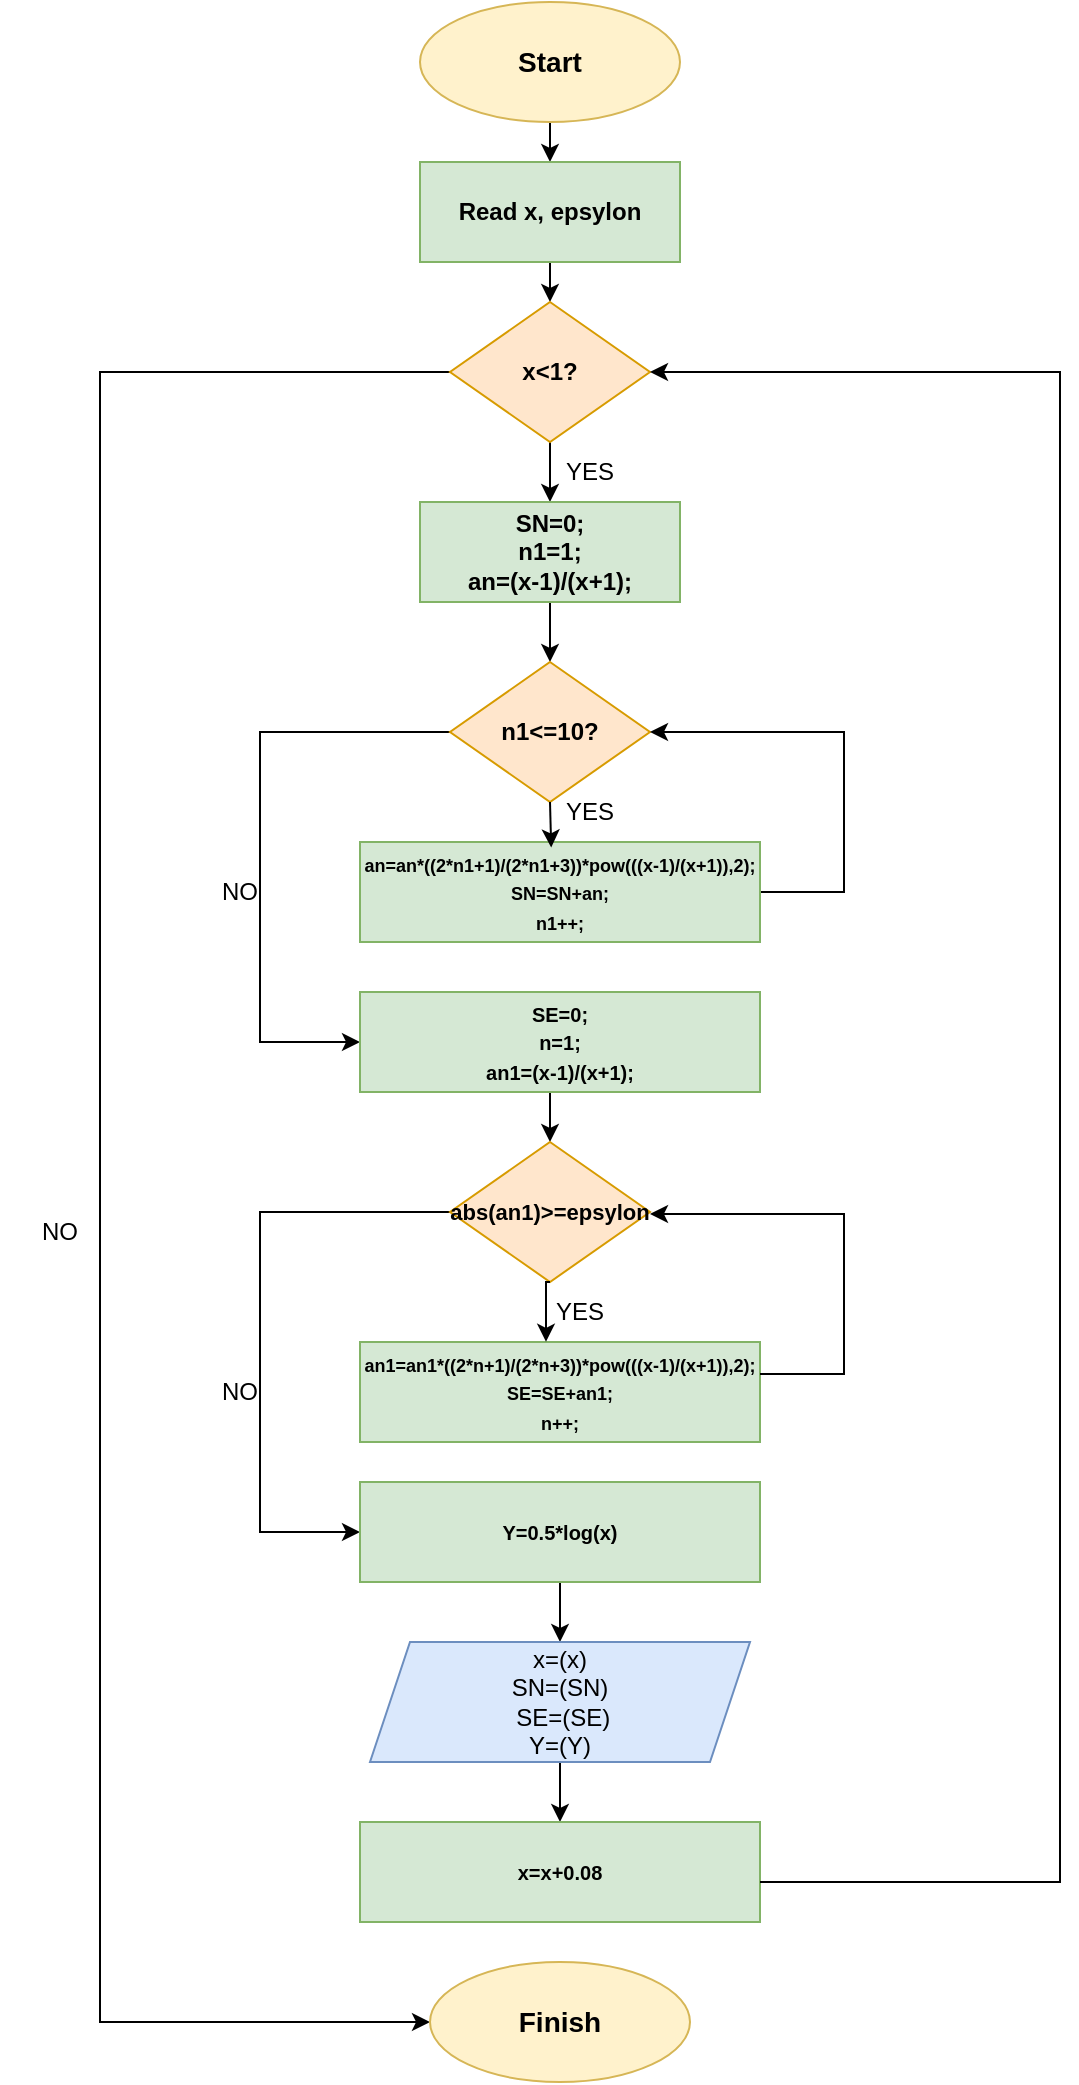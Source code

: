 <mxfile version="22.1.4" type="github">
  <diagram name="Сторінка-1" id="-p-uBfUL3f9nSTSAjh3T">
    <mxGraphModel dx="2022" dy="1107" grid="1" gridSize="10" guides="1" tooltips="1" connect="1" arrows="1" fold="1" page="1" pageScale="1" pageWidth="827" pageHeight="1169" math="0" shadow="0">
      <root>
        <mxCell id="0" />
        <mxCell id="1" parent="0" />
        <mxCell id="gpMrWk8lEUjU7Uh3eYA1-1" style="edgeStyle=orthogonalEdgeStyle;rounded=0;orthogonalLoop=1;jettySize=auto;html=1;exitX=0.5;exitY=1;exitDx=0;exitDy=0;entryX=0.5;entryY=0;entryDx=0;entryDy=0;" parent="1" source="gpMrWk8lEUjU7Uh3eYA1-2" target="gpMrWk8lEUjU7Uh3eYA1-4" edge="1">
          <mxGeometry relative="1" as="geometry" />
        </mxCell>
        <mxCell id="gpMrWk8lEUjU7Uh3eYA1-2" value="&lt;b&gt;&lt;font style=&quot;font-size: 14px;&quot;&gt;Start&lt;/font&gt;&lt;/b&gt;" style="ellipse;whiteSpace=wrap;html=1;fillColor=#fff2cc;strokeColor=#d6b656;" parent="1" vertex="1">
          <mxGeometry x="310" y="40" width="130" height="60" as="geometry" />
        </mxCell>
        <mxCell id="gpMrWk8lEUjU7Uh3eYA1-3" style="edgeStyle=orthogonalEdgeStyle;rounded=0;orthogonalLoop=1;jettySize=auto;html=1;exitX=0.5;exitY=1;exitDx=0;exitDy=0;entryX=0.5;entryY=0;entryDx=0;entryDy=0;" parent="1" source="gpMrWk8lEUjU7Uh3eYA1-4" target="gpMrWk8lEUjU7Uh3eYA1-7" edge="1">
          <mxGeometry relative="1" as="geometry" />
        </mxCell>
        <mxCell id="gpMrWk8lEUjU7Uh3eYA1-4" value="&lt;b&gt;Read x, epsylon&lt;/b&gt;" style="rounded=0;whiteSpace=wrap;html=1;fillColor=#d5e8d4;strokeColor=#82b366;" parent="1" vertex="1">
          <mxGeometry x="310" y="120" width="130" height="50" as="geometry" />
        </mxCell>
        <mxCell id="gpMrWk8lEUjU7Uh3eYA1-27" style="edgeStyle=orthogonalEdgeStyle;rounded=0;orthogonalLoop=1;jettySize=auto;html=1;exitX=0;exitY=0.5;exitDx=0;exitDy=0;entryX=0;entryY=0.5;entryDx=0;entryDy=0;" parent="1" source="gpMrWk8lEUjU7Uh3eYA1-7" target="gpMrWk8lEUjU7Uh3eYA1-11" edge="1">
          <mxGeometry relative="1" as="geometry">
            <Array as="points">
              <mxPoint x="150" y="225" />
              <mxPoint x="150" y="1050" />
            </Array>
          </mxGeometry>
        </mxCell>
        <mxCell id="gpMrWk8lEUjU7Uh3eYA1-31" style="edgeStyle=orthogonalEdgeStyle;rounded=0;orthogonalLoop=1;jettySize=auto;html=1;exitX=0.5;exitY=1;exitDx=0;exitDy=0;entryX=0.5;entryY=0;entryDx=0;entryDy=0;" parent="1" source="gpMrWk8lEUjU7Uh3eYA1-7" target="gpMrWk8lEUjU7Uh3eYA1-14" edge="1">
          <mxGeometry relative="1" as="geometry" />
        </mxCell>
        <mxCell id="gpMrWk8lEUjU7Uh3eYA1-7" value="&lt;b&gt;x&amp;lt;1?&lt;/b&gt;" style="rhombus;whiteSpace=wrap;html=1;fillColor=#ffe6cc;strokeColor=#d79b00;" parent="1" vertex="1">
          <mxGeometry x="325" y="190" width="100" height="70" as="geometry" />
        </mxCell>
        <mxCell id="gpMrWk8lEUjU7Uh3eYA1-11" value="&lt;b&gt;&lt;font style=&quot;font-size: 14px;&quot;&gt;Finish&lt;/font&gt;&lt;/b&gt;" style="ellipse;whiteSpace=wrap;html=1;fillColor=#fff2cc;strokeColor=#d6b656;" parent="1" vertex="1">
          <mxGeometry x="315" y="1020" width="130" height="60" as="geometry" />
        </mxCell>
        <mxCell id="gpMrWk8lEUjU7Uh3eYA1-33" style="edgeStyle=orthogonalEdgeStyle;rounded=0;orthogonalLoop=1;jettySize=auto;html=1;entryX=0.5;entryY=0;entryDx=0;entryDy=0;" parent="1" source="gpMrWk8lEUjU7Uh3eYA1-14" target="gpMrWk8lEUjU7Uh3eYA1-16" edge="1">
          <mxGeometry relative="1" as="geometry" />
        </mxCell>
        <mxCell id="gpMrWk8lEUjU7Uh3eYA1-14" value="&lt;b&gt;SN=0;&lt;br&gt;n1=1;&lt;br&gt;an=(x-1)/(x+1);&lt;/b&gt;" style="rounded=0;whiteSpace=wrap;html=1;fillColor=#d5e8d4;strokeColor=#82b366;" parent="1" vertex="1">
          <mxGeometry x="310" y="290" width="130" height="50" as="geometry" />
        </mxCell>
        <mxCell id="gpMrWk8lEUjU7Uh3eYA1-44" style="edgeStyle=orthogonalEdgeStyle;rounded=0;orthogonalLoop=1;jettySize=auto;html=1;exitX=0;exitY=0.5;exitDx=0;exitDy=0;entryX=0;entryY=0.5;entryDx=0;entryDy=0;" parent="1" source="gpMrWk8lEUjU7Uh3eYA1-16" target="gpMrWk8lEUjU7Uh3eYA1-19" edge="1">
          <mxGeometry relative="1" as="geometry">
            <mxPoint x="270" y="560" as="targetPoint" />
            <Array as="points">
              <mxPoint x="230" y="405" />
              <mxPoint x="230" y="560" />
            </Array>
          </mxGeometry>
        </mxCell>
        <mxCell id="gpMrWk8lEUjU7Uh3eYA1-16" value="&lt;b&gt;n1&amp;lt;=10?&lt;/b&gt;" style="rhombus;whiteSpace=wrap;html=1;fillColor=#ffe6cc;strokeColor=#d79b00;" parent="1" vertex="1">
          <mxGeometry x="325" y="370" width="100" height="70" as="geometry" />
        </mxCell>
        <mxCell id="mCSkKT116BXHCIYiaMWy-1" style="edgeStyle=orthogonalEdgeStyle;rounded=0;orthogonalLoop=1;jettySize=auto;html=1;entryX=1;entryY=0.5;entryDx=0;entryDy=0;" edge="1" parent="1" source="gpMrWk8lEUjU7Uh3eYA1-17" target="gpMrWk8lEUjU7Uh3eYA1-16">
          <mxGeometry relative="1" as="geometry">
            <mxPoint x="522.364" y="423.909" as="targetPoint" />
            <Array as="points">
              <mxPoint x="522" y="485" />
              <mxPoint x="522" y="405" />
            </Array>
          </mxGeometry>
        </mxCell>
        <mxCell id="gpMrWk8lEUjU7Uh3eYA1-17" value="&lt;font style=&quot;font-size: 9px;&quot;&gt;&lt;b&gt;an=an*((2*n1+1)/(2*n1+3))*pow(((x-1)/(x+1)),2);&lt;br style=&quot;&quot;&gt;SN=SN+an;&lt;br&gt;n1++;&lt;/b&gt;&lt;/font&gt;" style="rounded=0;whiteSpace=wrap;html=1;fillColor=#d5e8d4;strokeColor=#82b366;" parent="1" vertex="1">
          <mxGeometry x="280" y="460" width="200" height="50" as="geometry" />
        </mxCell>
        <mxCell id="gpMrWk8lEUjU7Uh3eYA1-47" style="edgeStyle=orthogonalEdgeStyle;rounded=0;orthogonalLoop=1;jettySize=auto;html=1;exitX=0.5;exitY=1;exitDx=0;exitDy=0;entryX=0.5;entryY=0;entryDx=0;entryDy=0;" parent="1" source="gpMrWk8lEUjU7Uh3eYA1-19" target="gpMrWk8lEUjU7Uh3eYA1-20" edge="1">
          <mxGeometry relative="1" as="geometry" />
        </mxCell>
        <mxCell id="gpMrWk8lEUjU7Uh3eYA1-19" value="&lt;font size=&quot;1&quot;&gt;&lt;b&gt;SE=0;&lt;br&gt;n=1;&lt;br&gt;an1=(x-1)/(x+1);&lt;/b&gt;&lt;/font&gt;" style="rounded=0;whiteSpace=wrap;html=1;fillColor=#d5e8d4;strokeColor=#82b366;" parent="1" vertex="1">
          <mxGeometry x="280" y="535" width="200" height="50" as="geometry" />
        </mxCell>
        <mxCell id="gpMrWk8lEUjU7Uh3eYA1-49" style="edgeStyle=orthogonalEdgeStyle;rounded=0;orthogonalLoop=1;jettySize=auto;html=1;exitX=0;exitY=0.5;exitDx=0;exitDy=0;entryX=0;entryY=0.5;entryDx=0;entryDy=0;" parent="1" source="gpMrWk8lEUjU7Uh3eYA1-20" target="gpMrWk8lEUjU7Uh3eYA1-22" edge="1">
          <mxGeometry relative="1" as="geometry">
            <mxPoint x="250" y="820" as="targetPoint" />
            <Array as="points">
              <mxPoint x="230" y="645" />
              <mxPoint x="230" y="805" />
            </Array>
          </mxGeometry>
        </mxCell>
        <mxCell id="gpMrWk8lEUjU7Uh3eYA1-20" value="&lt;b style=&quot;font-size: 11px;&quot;&gt;abs(an1)&amp;gt;=epsylon&lt;/b&gt;" style="rhombus;whiteSpace=wrap;html=1;fillColor=#ffe6cc;strokeColor=#d79b00;" parent="1" vertex="1">
          <mxGeometry x="325" y="610" width="100" height="70" as="geometry" />
        </mxCell>
        <mxCell id="gpMrWk8lEUjU7Uh3eYA1-21" value="&lt;font style=&quot;font-size: 9px;&quot;&gt;&lt;b&gt;an1=an1*((2*n+1)/(2*n+3))*pow(((x-1)/(x+1)),2);&lt;br&gt;SE=SE+an1;&lt;br&gt;n++;&lt;/b&gt;&lt;/font&gt;" style="rounded=0;whiteSpace=wrap;html=1;fillColor=#d5e8d4;strokeColor=#82b366;" parent="1" vertex="1">
          <mxGeometry x="280" y="710" width="200" height="50" as="geometry" />
        </mxCell>
        <mxCell id="gpMrWk8lEUjU7Uh3eYA1-52" style="edgeStyle=orthogonalEdgeStyle;rounded=0;orthogonalLoop=1;jettySize=auto;html=1;exitX=0.5;exitY=1;exitDx=0;exitDy=0;entryX=0.5;entryY=0;entryDx=0;entryDy=0;" parent="1" source="gpMrWk8lEUjU7Uh3eYA1-22" target="gpMrWk8lEUjU7Uh3eYA1-23" edge="1">
          <mxGeometry relative="1" as="geometry" />
        </mxCell>
        <mxCell id="gpMrWk8lEUjU7Uh3eYA1-22" value="&lt;font size=&quot;1&quot;&gt;&lt;b&gt;Y=0.5*log(x)&lt;/b&gt;&lt;/font&gt;" style="rounded=0;whiteSpace=wrap;html=1;fillColor=#d5e8d4;strokeColor=#82b366;" parent="1" vertex="1">
          <mxGeometry x="280" y="780" width="200" height="50" as="geometry" />
        </mxCell>
        <mxCell id="gpMrWk8lEUjU7Uh3eYA1-53" style="edgeStyle=orthogonalEdgeStyle;rounded=0;orthogonalLoop=1;jettySize=auto;html=1;exitX=0.5;exitY=1;exitDx=0;exitDy=0;" parent="1" source="gpMrWk8lEUjU7Uh3eYA1-23" target="gpMrWk8lEUjU7Uh3eYA1-24" edge="1">
          <mxGeometry relative="1" as="geometry" />
        </mxCell>
        <mxCell id="gpMrWk8lEUjU7Uh3eYA1-23" value="x=(x)&lt;br&gt;SN=(SN)&lt;br&gt;&amp;nbsp;SE=(SE)&lt;br&gt;Y=(Y)" style="shape=parallelogram;perimeter=parallelogramPerimeter;whiteSpace=wrap;html=1;fixedSize=1;fillColor=#dae8fc;strokeColor=#6c8ebf;" parent="1" vertex="1">
          <mxGeometry x="285" y="860" width="190" height="60" as="geometry" />
        </mxCell>
        <mxCell id="gpMrWk8lEUjU7Uh3eYA1-24" value="&lt;font size=&quot;1&quot;&gt;&lt;b&gt;x=x+0.08&lt;/b&gt;&lt;/font&gt;" style="rounded=0;whiteSpace=wrap;html=1;fillColor=#d5e8d4;strokeColor=#82b366;" parent="1" vertex="1">
          <mxGeometry x="280" y="950" width="200" height="50" as="geometry" />
        </mxCell>
        <mxCell id="gpMrWk8lEUjU7Uh3eYA1-28" value="YES" style="text;html=1;strokeColor=none;fillColor=none;align=center;verticalAlign=middle;whiteSpace=wrap;rounded=0;" parent="1" vertex="1">
          <mxGeometry x="365" y="260" width="60" height="30" as="geometry" />
        </mxCell>
        <mxCell id="gpMrWk8lEUjU7Uh3eYA1-29" value="NO" style="text;html=1;strokeColor=none;fillColor=none;align=center;verticalAlign=middle;whiteSpace=wrap;rounded=0;" parent="1" vertex="1">
          <mxGeometry x="100" y="640" width="60" height="30" as="geometry" />
        </mxCell>
        <mxCell id="gpMrWk8lEUjU7Uh3eYA1-34" style="edgeStyle=orthogonalEdgeStyle;rounded=0;orthogonalLoop=1;jettySize=auto;html=1;exitX=0.5;exitY=1;exitDx=0;exitDy=0;entryX=0.478;entryY=0.054;entryDx=0;entryDy=0;entryPerimeter=0;" parent="1" source="gpMrWk8lEUjU7Uh3eYA1-16" target="gpMrWk8lEUjU7Uh3eYA1-17" edge="1">
          <mxGeometry relative="1" as="geometry" />
        </mxCell>
        <mxCell id="gpMrWk8lEUjU7Uh3eYA1-35" value="YES" style="text;html=1;strokeColor=none;fillColor=none;align=center;verticalAlign=middle;whiteSpace=wrap;rounded=0;" parent="1" vertex="1">
          <mxGeometry x="365" y="430" width="60" height="30" as="geometry" />
        </mxCell>
        <mxCell id="gpMrWk8lEUjU7Uh3eYA1-46" value="NO" style="text;html=1;strokeColor=none;fillColor=none;align=center;verticalAlign=middle;whiteSpace=wrap;rounded=0;" parent="1" vertex="1">
          <mxGeometry x="190" y="470" width="60" height="30" as="geometry" />
        </mxCell>
        <mxCell id="gpMrWk8lEUjU7Uh3eYA1-48" style="edgeStyle=orthogonalEdgeStyle;rounded=0;orthogonalLoop=1;jettySize=auto;html=1;exitX=0.5;exitY=1;exitDx=0;exitDy=0;entryX=0.465;entryY=-0.002;entryDx=0;entryDy=0;entryPerimeter=0;" parent="1" source="gpMrWk8lEUjU7Uh3eYA1-20" target="gpMrWk8lEUjU7Uh3eYA1-21" edge="1">
          <mxGeometry relative="1" as="geometry" />
        </mxCell>
        <mxCell id="gpMrWk8lEUjU7Uh3eYA1-50" value="NO" style="text;html=1;strokeColor=none;fillColor=none;align=center;verticalAlign=middle;whiteSpace=wrap;rounded=0;" parent="1" vertex="1">
          <mxGeometry x="190" y="720" width="60" height="30" as="geometry" />
        </mxCell>
        <mxCell id="gpMrWk8lEUjU7Uh3eYA1-51" value="YES" style="text;html=1;strokeColor=none;fillColor=none;align=center;verticalAlign=middle;whiteSpace=wrap;rounded=0;" parent="1" vertex="1">
          <mxGeometry x="360" y="680" width="60" height="30" as="geometry" />
        </mxCell>
        <mxCell id="mCSkKT116BXHCIYiaMWy-3" style="edgeStyle=orthogonalEdgeStyle;rounded=0;orthogonalLoop=1;jettySize=auto;html=1;entryX=1;entryY=0.5;entryDx=0;entryDy=0;" edge="1" parent="1">
          <mxGeometry relative="1" as="geometry">
            <mxPoint x="425" y="646" as="targetPoint" />
            <mxPoint x="480" y="726" as="sourcePoint" />
            <Array as="points">
              <mxPoint x="522" y="726" />
              <mxPoint x="522" y="646" />
            </Array>
          </mxGeometry>
        </mxCell>
        <mxCell id="mCSkKT116BXHCIYiaMWy-4" style="edgeStyle=orthogonalEdgeStyle;rounded=0;orthogonalLoop=1;jettySize=auto;html=1;entryX=1;entryY=0.5;entryDx=0;entryDy=0;" edge="1" parent="1" target="gpMrWk8lEUjU7Uh3eYA1-7">
          <mxGeometry relative="1" as="geometry">
            <mxPoint x="425" y="900" as="targetPoint" />
            <mxPoint x="480" y="980" as="sourcePoint" />
            <Array as="points">
              <mxPoint x="630" y="980" />
              <mxPoint x="630" y="225" />
            </Array>
          </mxGeometry>
        </mxCell>
      </root>
    </mxGraphModel>
  </diagram>
</mxfile>
